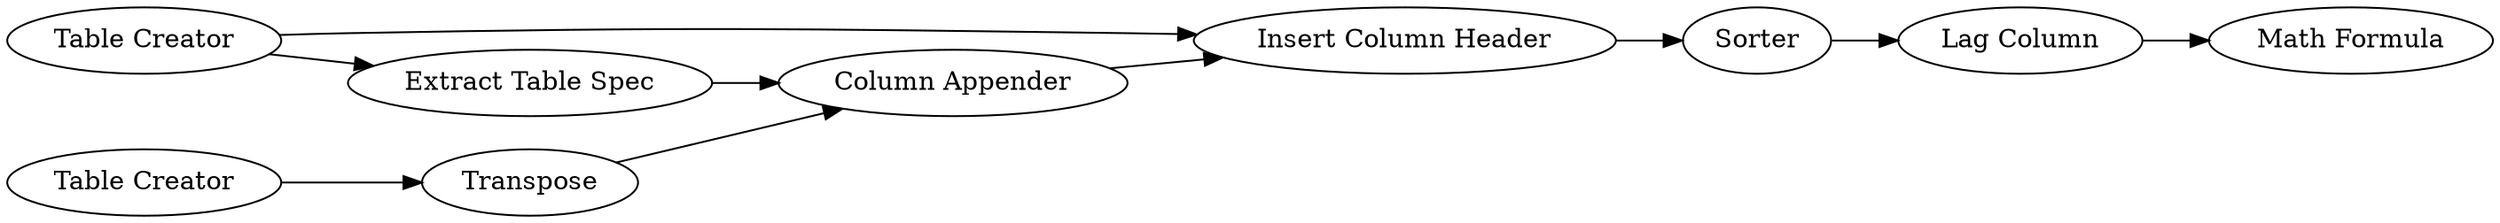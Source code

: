 digraph {
	"4880512915215177048_1" [label="Table Creator"]
	"4880512915215177048_5" [label="Extract Table Spec"]
	"-4772683252038686874_11" [label="Math Formula"]
	"4880512915215177048_3" [label="Table Creator"]
	"4880512915215177048_2" [label="Insert Column Header"]
	"-4772683252038686874_9" [label="Lag Column"]
	"-4772683252038686874_10" [label=Sorter]
	"4880512915215177048_4" [label=Transpose]
	"4880512915215177048_6" [label="Column Appender"]
	"4880512915215177048_6" -> "4880512915215177048_2"
	"4880512915215177048_4" -> "4880512915215177048_6"
	"4880512915215177048_2" -> "-4772683252038686874_10"
	"-4772683252038686874_10" -> "-4772683252038686874_9"
	"4880512915215177048_5" -> "4880512915215177048_6"
	"-4772683252038686874_9" -> "-4772683252038686874_11"
	"4880512915215177048_1" -> "4880512915215177048_2"
	"4880512915215177048_3" -> "4880512915215177048_4"
	"4880512915215177048_1" -> "4880512915215177048_5"
	rankdir=LR
}
